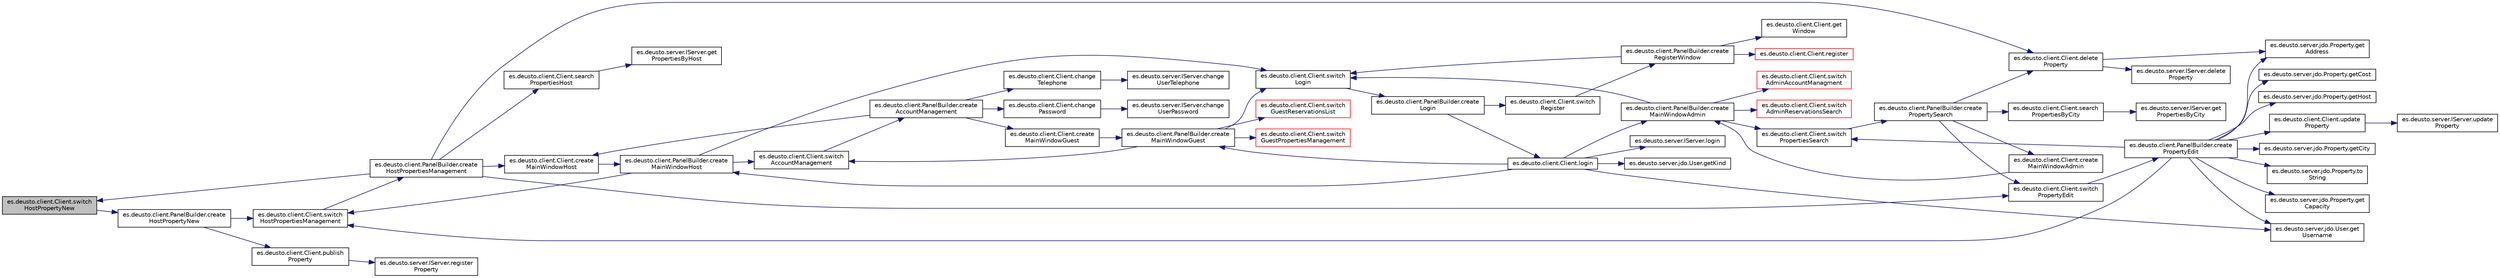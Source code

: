 digraph "es.deusto.client.Client.switchHostPropertyNew"
{
 // LATEX_PDF_SIZE
  edge [fontname="Helvetica",fontsize="10",labelfontname="Helvetica",labelfontsize="10"];
  node [fontname="Helvetica",fontsize="10",shape=record];
  rankdir="LR";
  Node2213 [label="es.deusto.client.Client.switch\lHostPropertyNew",height=0.2,width=0.4,color="black", fillcolor="grey75", style="filled", fontcolor="black",tooltip=" "];
  Node2213 -> Node2214 [color="midnightblue",fontsize="10",style="solid",fontname="Helvetica"];
  Node2214 [label="es.deusto.client.PanelBuilder.create\lHostPropertyNew",height=0.2,width=0.4,color="black", fillcolor="white", style="filled",URL="$classes_1_1deusto_1_1client_1_1_panel_builder.html#a5211ab6dedb849c374d7816f5071109c",tooltip=" "];
  Node2214 -> Node2215 [color="midnightblue",fontsize="10",style="solid",fontname="Helvetica"];
  Node2215 [label="es.deusto.client.Client.switch\lHostPropertiesManagement",height=0.2,width=0.4,color="black", fillcolor="white", style="filled",URL="$classes_1_1deusto_1_1client_1_1_client.html#a19e2021b8e93a30af971bfd07c2a8507",tooltip=" "];
  Node2215 -> Node2216 [color="midnightblue",fontsize="10",style="solid",fontname="Helvetica"];
  Node2216 [label="es.deusto.client.PanelBuilder.create\lHostPropertiesManagement",height=0.2,width=0.4,color="black", fillcolor="white", style="filled",URL="$classes_1_1deusto_1_1client_1_1_panel_builder.html#a163a405546ee36aa7ce547c754b17844",tooltip=" "];
  Node2216 -> Node2217 [color="midnightblue",fontsize="10",style="solid",fontname="Helvetica"];
  Node2217 [label="es.deusto.client.Client.search\lPropertiesHost",height=0.2,width=0.4,color="black", fillcolor="white", style="filled",URL="$classes_1_1deusto_1_1client_1_1_client.html#a2aef79610dd4a7267fcd58f2e16e8a7a",tooltip=" "];
  Node2217 -> Node2218 [color="midnightblue",fontsize="10",style="solid",fontname="Helvetica"];
  Node2218 [label="es.deusto.server.IServer.get\lPropertiesByHost",height=0.2,width=0.4,color="black", fillcolor="white", style="filled",URL="$interfacees_1_1deusto_1_1server_1_1_i_server.html#a7030a745989ac1ba7ce2493e6bb69992",tooltip=" "];
  Node2216 -> Node2219 [color="midnightblue",fontsize="10",style="solid",fontname="Helvetica"];
  Node2219 [label="es.deusto.client.Client.delete\lProperty",height=0.2,width=0.4,color="black", fillcolor="white", style="filled",URL="$classes_1_1deusto_1_1client_1_1_client.html#a6173ae3d7f6aa82a2f6b68349677b5e5",tooltip=" "];
  Node2219 -> Node2220 [color="midnightblue",fontsize="10",style="solid",fontname="Helvetica"];
  Node2220 [label="es.deusto.server.IServer.delete\lProperty",height=0.2,width=0.4,color="black", fillcolor="white", style="filled",URL="$interfacees_1_1deusto_1_1server_1_1_i_server.html#a1ce4ff9676e7b397b721e8414f6ca7b7",tooltip=" "];
  Node2219 -> Node2221 [color="midnightblue",fontsize="10",style="solid",fontname="Helvetica"];
  Node2221 [label="es.deusto.server.jdo.Property.get\lAddress",height=0.2,width=0.4,color="black", fillcolor="white", style="filled",URL="$classes_1_1deusto_1_1server_1_1jdo_1_1_property.html#a4a9554abeb32ae08e921626a37957743",tooltip=" "];
  Node2216 -> Node2222 [color="midnightblue",fontsize="10",style="solid",fontname="Helvetica"];
  Node2222 [label="es.deusto.client.Client.switch\lPropertyEdit",height=0.2,width=0.4,color="black", fillcolor="white", style="filled",URL="$classes_1_1deusto_1_1client_1_1_client.html#a5dd6469d4428fe705fce4087aa386602",tooltip=" "];
  Node2222 -> Node2223 [color="midnightblue",fontsize="10",style="solid",fontname="Helvetica"];
  Node2223 [label="es.deusto.client.PanelBuilder.create\lPropertyEdit",height=0.2,width=0.4,color="black", fillcolor="white", style="filled",URL="$classes_1_1deusto_1_1client_1_1_panel_builder.html#aeaa0ead483ff83c6a51a96eddaa8795a",tooltip=" "];
  Node2223 -> Node2221 [color="midnightblue",fontsize="10",style="solid",fontname="Helvetica"];
  Node2223 -> Node2224 [color="midnightblue",fontsize="10",style="solid",fontname="Helvetica"];
  Node2224 [label="es.deusto.server.jdo.Property.getCity",height=0.2,width=0.4,color="black", fillcolor="white", style="filled",URL="$classes_1_1deusto_1_1server_1_1jdo_1_1_property.html#a3603b6fd2ef63589fa9e27a96f51fa3c",tooltip=" "];
  Node2223 -> Node2225 [color="midnightblue",fontsize="10",style="solid",fontname="Helvetica"];
  Node2225 [label="es.deusto.server.jdo.Property.to\lString",height=0.2,width=0.4,color="black", fillcolor="white", style="filled",URL="$classes_1_1deusto_1_1server_1_1jdo_1_1_property.html#a3d94f84f2fcd52a7c9ab7699f190b045",tooltip=" "];
  Node2223 -> Node2226 [color="midnightblue",fontsize="10",style="solid",fontname="Helvetica"];
  Node2226 [label="es.deusto.server.jdo.Property.get\lCapacity",height=0.2,width=0.4,color="black", fillcolor="white", style="filled",URL="$classes_1_1deusto_1_1server_1_1jdo_1_1_property.html#a274d5fb1241620edfea62925f5563b6b",tooltip=" "];
  Node2223 -> Node2227 [color="midnightblue",fontsize="10",style="solid",fontname="Helvetica"];
  Node2227 [label="es.deusto.server.jdo.Property.getCost",height=0.2,width=0.4,color="black", fillcolor="white", style="filled",URL="$classes_1_1deusto_1_1server_1_1jdo_1_1_property.html#abfcf28d941edd99019b1c192bd97ffce",tooltip=" "];
  Node2223 -> Node2228 [color="midnightblue",fontsize="10",style="solid",fontname="Helvetica"];
  Node2228 [label="es.deusto.client.Client.switch\lPropertiesSearch",height=0.2,width=0.4,color="black", fillcolor="white", style="filled",URL="$classes_1_1deusto_1_1client_1_1_client.html#af87b7fcbe691ef0a31dbc6849a037415",tooltip=" "];
  Node2228 -> Node2229 [color="midnightblue",fontsize="10",style="solid",fontname="Helvetica"];
  Node2229 [label="es.deusto.client.PanelBuilder.create\lPropertySearch",height=0.2,width=0.4,color="black", fillcolor="white", style="filled",URL="$classes_1_1deusto_1_1client_1_1_panel_builder.html#a96fdce41db963997c711d646563c69e0",tooltip=" "];
  Node2229 -> Node2230 [color="midnightblue",fontsize="10",style="solid",fontname="Helvetica"];
  Node2230 [label="es.deusto.client.Client.search\lPropertiesByCity",height=0.2,width=0.4,color="black", fillcolor="white", style="filled",URL="$classes_1_1deusto_1_1client_1_1_client.html#a2d9b5c673ef56bd5662e8dd4a66d9fc6",tooltip=" "];
  Node2230 -> Node2231 [color="midnightblue",fontsize="10",style="solid",fontname="Helvetica"];
  Node2231 [label="es.deusto.server.IServer.get\lPropertiesByCity",height=0.2,width=0.4,color="black", fillcolor="white", style="filled",URL="$interfacees_1_1deusto_1_1server_1_1_i_server.html#a0790432014b61ed1a65b70c8065f3112",tooltip=" "];
  Node2229 -> Node2219 [color="midnightblue",fontsize="10",style="solid",fontname="Helvetica"];
  Node2229 -> Node2222 [color="midnightblue",fontsize="10",style="solid",fontname="Helvetica"];
  Node2229 -> Node2232 [color="midnightblue",fontsize="10",style="solid",fontname="Helvetica"];
  Node2232 [label="es.deusto.client.Client.create\lMainWindowAdmin",height=0.2,width=0.4,color="black", fillcolor="white", style="filled",URL="$classes_1_1deusto_1_1client_1_1_client.html#a1628f28a7a5758510ccb6a4d1fa697a9",tooltip=" "];
  Node2232 -> Node2233 [color="midnightblue",fontsize="10",style="solid",fontname="Helvetica"];
  Node2233 [label="es.deusto.client.PanelBuilder.create\lMainWindowAdmin",height=0.2,width=0.4,color="black", fillcolor="white", style="filled",URL="$classes_1_1deusto_1_1client_1_1_panel_builder.html#a32b7942177958f07263535d6d255556b",tooltip=" "];
  Node2233 -> Node2228 [color="midnightblue",fontsize="10",style="solid",fontname="Helvetica"];
  Node2233 -> Node2234 [color="midnightblue",fontsize="10",style="solid",fontname="Helvetica"];
  Node2234 [label="es.deusto.client.Client.switch\lAdminAccountManagment",height=0.2,width=0.4,color="red", fillcolor="white", style="filled",URL="$classes_1_1deusto_1_1client_1_1_client.html#a2f806363c591a46a42ca419df7ce4ef0",tooltip=" "];
  Node2233 -> Node2253 [color="midnightblue",fontsize="10",style="solid",fontname="Helvetica"];
  Node2253 [label="es.deusto.client.Client.switch\lAdminReservationsSearch",height=0.2,width=0.4,color="red", fillcolor="white", style="filled",URL="$classes_1_1deusto_1_1client_1_1_client.html#a64110a92c5026cc2c23c1989d86164fd",tooltip=" "];
  Node2233 -> Node2282 [color="midnightblue",fontsize="10",style="solid",fontname="Helvetica"];
  Node2282 [label="es.deusto.client.Client.switch\lLogin",height=0.2,width=0.4,color="black", fillcolor="white", style="filled",URL="$classes_1_1deusto_1_1client_1_1_client.html#a3649bfd0f4c5465aa12412473082b4a7",tooltip=" "];
  Node2282 -> Node2283 [color="midnightblue",fontsize="10",style="solid",fontname="Helvetica"];
  Node2283 [label="es.deusto.client.PanelBuilder.create\lLogin",height=0.2,width=0.4,color="black", fillcolor="white", style="filled",URL="$classes_1_1deusto_1_1client_1_1_panel_builder.html#a1922794e0ef78f689031499da33f495b",tooltip=" "];
  Node2283 -> Node2284 [color="midnightblue",fontsize="10",style="solid",fontname="Helvetica"];
  Node2284 [label="es.deusto.client.Client.login",height=0.2,width=0.4,color="black", fillcolor="white", style="filled",URL="$classes_1_1deusto_1_1client_1_1_client.html#a5c063d0b51ad320c92aa4d2525d67249",tooltip=" "];
  Node2284 -> Node2285 [color="midnightblue",fontsize="10",style="solid",fontname="Helvetica"];
  Node2285 [label="es.deusto.server.IServer.login",height=0.2,width=0.4,color="black", fillcolor="white", style="filled",URL="$interfacees_1_1deusto_1_1server_1_1_i_server.html#aa89ccd6b34a4dd2bfbd0890b6e5f415b",tooltip=" "];
  Node2284 -> Node2246 [color="midnightblue",fontsize="10",style="solid",fontname="Helvetica"];
  Node2246 [label="es.deusto.server.jdo.User.getKind",height=0.2,width=0.4,color="black", fillcolor="white", style="filled",URL="$classes_1_1deusto_1_1server_1_1jdo_1_1_user.html#a2b769384f6af11b3364933e0843944ed",tooltip=" "];
  Node2284 -> Node2233 [color="midnightblue",fontsize="10",style="solid",fontname="Helvetica"];
  Node2284 -> Node2240 [color="midnightblue",fontsize="10",style="solid",fontname="Helvetica"];
  Node2240 [label="es.deusto.server.jdo.User.get\lUsername",height=0.2,width=0.4,color="black", fillcolor="white", style="filled",URL="$classes_1_1deusto_1_1server_1_1jdo_1_1_user.html#a40c65b004382179a33a463bcbb950dd3",tooltip=" "];
  Node2284 -> Node2281 [color="midnightblue",fontsize="10",style="solid",fontname="Helvetica"];
  Node2281 [label="es.deusto.client.PanelBuilder.create\lMainWindowHost",height=0.2,width=0.4,color="black", fillcolor="white", style="filled",URL="$classes_1_1deusto_1_1client_1_1_panel_builder.html#a0d8f1d6c73010786f5b1765fdc490e4b",tooltip=" "];
  Node2281 -> Node2215 [color="midnightblue",fontsize="10",style="solid",fontname="Helvetica"];
  Node2281 -> Node2278 [color="midnightblue",fontsize="10",style="solid",fontname="Helvetica"];
  Node2278 [label="es.deusto.client.Client.switch\lAccountManagement",height=0.2,width=0.4,color="black", fillcolor="white", style="filled",URL="$classes_1_1deusto_1_1client_1_1_client.html#af82d1b484aaaa288d5e6efc2723fa9bd",tooltip=" "];
  Node2278 -> Node2279 [color="midnightblue",fontsize="10",style="solid",fontname="Helvetica"];
  Node2279 [label="es.deusto.client.PanelBuilder.create\lAccountManagement",height=0.2,width=0.4,color="black", fillcolor="white", style="filled",URL="$classes_1_1deusto_1_1client_1_1_panel_builder.html#aa51d5dd53cd9147ffc99d4b9c5c3026d",tooltip=" "];
  Node2279 -> Node2269 [color="midnightblue",fontsize="10",style="solid",fontname="Helvetica"];
  Node2269 [label="es.deusto.client.Client.create\lMainWindowGuest",height=0.2,width=0.4,color="black", fillcolor="white", style="filled",URL="$classes_1_1deusto_1_1client_1_1_client.html#ade35c639554c770d3c2494e98c8ecb5c",tooltip=" "];
  Node2269 -> Node2270 [color="midnightblue",fontsize="10",style="solid",fontname="Helvetica"];
  Node2270 [label="es.deusto.client.PanelBuilder.create\lMainWindowGuest",height=0.2,width=0.4,color="black", fillcolor="white", style="filled",URL="$classes_1_1deusto_1_1client_1_1_panel_builder.html#a8969744356db218b0c7ec2131856433d",tooltip=" "];
  Node2270 -> Node2271 [color="midnightblue",fontsize="10",style="solid",fontname="Helvetica"];
  Node2271 [label="es.deusto.client.Client.switch\lGuestPropertiesManagement",height=0.2,width=0.4,color="red", fillcolor="white", style="filled",URL="$classes_1_1deusto_1_1client_1_1_client.html#afd4978131a2d9f94f8a65f4fc2641235",tooltip=" "];
  Node2270 -> Node2278 [color="midnightblue",fontsize="10",style="solid",fontname="Helvetica"];
  Node2270 -> Node2265 [color="midnightblue",fontsize="10",style="solid",fontname="Helvetica"];
  Node2265 [label="es.deusto.client.Client.switch\lGuestReservationsList",height=0.2,width=0.4,color="red", fillcolor="white", style="filled",URL="$classes_1_1deusto_1_1client_1_1_client.html#abe4b00051f82e6fcf26c236b711cdf15",tooltip=" "];
  Node2270 -> Node2282 [color="midnightblue",fontsize="10",style="solid",fontname="Helvetica"];
  Node2279 -> Node2280 [color="midnightblue",fontsize="10",style="solid",fontname="Helvetica"];
  Node2280 [label="es.deusto.client.Client.create\lMainWindowHost",height=0.2,width=0.4,color="black", fillcolor="white", style="filled",URL="$classes_1_1deusto_1_1client_1_1_client.html#afd0e78bff5570acbd1f8b06893d3a078",tooltip=" "];
  Node2280 -> Node2281 [color="midnightblue",fontsize="10",style="solid",fontname="Helvetica"];
  Node2279 -> Node2290 [color="midnightblue",fontsize="10",style="solid",fontname="Helvetica"];
  Node2290 [label="es.deusto.client.Client.change\lPassword",height=0.2,width=0.4,color="black", fillcolor="white", style="filled",URL="$classes_1_1deusto_1_1client_1_1_client.html#a7740d0de7d7660d4fe79b77e7b8e97a4",tooltip=" "];
  Node2290 -> Node2291 [color="midnightblue",fontsize="10",style="solid",fontname="Helvetica"];
  Node2291 [label="es.deusto.server.IServer.change\lUserPassword",height=0.2,width=0.4,color="black", fillcolor="white", style="filled",URL="$interfacees_1_1deusto_1_1server_1_1_i_server.html#a16bc081b87078110542578ffb7943fe4",tooltip=" "];
  Node2279 -> Node2292 [color="midnightblue",fontsize="10",style="solid",fontname="Helvetica"];
  Node2292 [label="es.deusto.client.Client.change\lTelephone",height=0.2,width=0.4,color="black", fillcolor="white", style="filled",URL="$classes_1_1deusto_1_1client_1_1_client.html#a6b96887d5043449dbb447031ab8c7c78",tooltip=" "];
  Node2292 -> Node2293 [color="midnightblue",fontsize="10",style="solid",fontname="Helvetica"];
  Node2293 [label="es.deusto.server.IServer.change\lUserTelephone",height=0.2,width=0.4,color="black", fillcolor="white", style="filled",URL="$interfacees_1_1deusto_1_1server_1_1_i_server.html#adb55ca52a8379492ff95680e8ac55019",tooltip=" "];
  Node2281 -> Node2282 [color="midnightblue",fontsize="10",style="solid",fontname="Helvetica"];
  Node2284 -> Node2270 [color="midnightblue",fontsize="10",style="solid",fontname="Helvetica"];
  Node2283 -> Node2286 [color="midnightblue",fontsize="10",style="solid",fontname="Helvetica"];
  Node2286 [label="es.deusto.client.Client.switch\lRegister",height=0.2,width=0.4,color="black", fillcolor="white", style="filled",URL="$classes_1_1deusto_1_1client_1_1_client.html#a4d905b598ea8ff38f06e9a12b81dcab2",tooltip=" "];
  Node2286 -> Node2287 [color="midnightblue",fontsize="10",style="solid",fontname="Helvetica"];
  Node2287 [label="es.deusto.client.PanelBuilder.create\lRegisterWindow",height=0.2,width=0.4,color="black", fillcolor="white", style="filled",URL="$classes_1_1deusto_1_1client_1_1_panel_builder.html#abb0748521d51c1dcdcdd548f487ef72b",tooltip=" "];
  Node2287 -> Node2282 [color="midnightblue",fontsize="10",style="solid",fontname="Helvetica"];
  Node2287 -> Node2288 [color="midnightblue",fontsize="10",style="solid",fontname="Helvetica"];
  Node2288 [label="es.deusto.client.Client.register",height=0.2,width=0.4,color="red", fillcolor="white", style="filled",URL="$classes_1_1deusto_1_1client_1_1_client.html#a599907253036c996135e9746eb52720d",tooltip=" "];
  Node2287 -> Node2251 [color="midnightblue",fontsize="10",style="solid",fontname="Helvetica"];
  Node2251 [label="es.deusto.client.Client.get\lWindow",height=0.2,width=0.4,color="black", fillcolor="white", style="filled",URL="$classes_1_1deusto_1_1client_1_1_client.html#aa8a6979cc8ca9cf6cdc84471dca759c7",tooltip=" "];
  Node2223 -> Node2215 [color="midnightblue",fontsize="10",style="solid",fontname="Helvetica"];
  Node2223 -> Node2296 [color="midnightblue",fontsize="10",style="solid",fontname="Helvetica"];
  Node2296 [label="es.deusto.server.jdo.Property.getHost",height=0.2,width=0.4,color="black", fillcolor="white", style="filled",URL="$classes_1_1deusto_1_1server_1_1jdo_1_1_property.html#af3138509590c35677327a5f4f698f020",tooltip=" "];
  Node2223 -> Node2240 [color="midnightblue",fontsize="10",style="solid",fontname="Helvetica"];
  Node2223 -> Node2297 [color="midnightblue",fontsize="10",style="solid",fontname="Helvetica"];
  Node2297 [label="es.deusto.client.Client.update\lProperty",height=0.2,width=0.4,color="black", fillcolor="white", style="filled",URL="$classes_1_1deusto_1_1client_1_1_client.html#a3fd3063938cffa56972e1f5a47bed6a3",tooltip=" "];
  Node2297 -> Node2298 [color="midnightblue",fontsize="10",style="solid",fontname="Helvetica"];
  Node2298 [label="es.deusto.server.IServer.update\lProperty",height=0.2,width=0.4,color="black", fillcolor="white", style="filled",URL="$interfacees_1_1deusto_1_1server_1_1_i_server.html#ac7b24a063ff2f4e051960cd18addd693",tooltip=" "];
  Node2216 -> Node2213 [color="midnightblue",fontsize="10",style="solid",fontname="Helvetica"];
  Node2216 -> Node2280 [color="midnightblue",fontsize="10",style="solid",fontname="Helvetica"];
  Node2214 -> Node2299 [color="midnightblue",fontsize="10",style="solid",fontname="Helvetica"];
  Node2299 [label="es.deusto.client.Client.publish\lProperty",height=0.2,width=0.4,color="black", fillcolor="white", style="filled",URL="$classes_1_1deusto_1_1client_1_1_client.html#a91e3630a46acad395cdd2bba43a516bb",tooltip=" "];
  Node2299 -> Node2300 [color="midnightblue",fontsize="10",style="solid",fontname="Helvetica"];
  Node2300 [label="es.deusto.server.IServer.register\lProperty",height=0.2,width=0.4,color="black", fillcolor="white", style="filled",URL="$interfacees_1_1deusto_1_1server_1_1_i_server.html#ae39f8a1b58186166d44099a757057b38",tooltip=" "];
}
